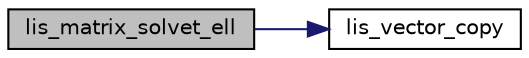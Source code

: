digraph "lis_matrix_solvet_ell"
{
  edge [fontname="Helvetica",fontsize="10",labelfontname="Helvetica",labelfontsize="10"];
  node [fontname="Helvetica",fontsize="10",shape=record];
  rankdir="LR";
  Node1326 [label="lis_matrix_solvet_ell",height=0.2,width=0.4,color="black", fillcolor="grey75", style="filled", fontcolor="black"];
  Node1326 -> Node1327 [color="midnightblue",fontsize="10",style="solid",fontname="Helvetica"];
  Node1327 [label="lis_vector_copy",height=0.2,width=0.4,color="black", fillcolor="white", style="filled",URL="$d3/d33/lis_8h.html#abff0c4f94df1aa3723b22c7cb1725916"];
}
